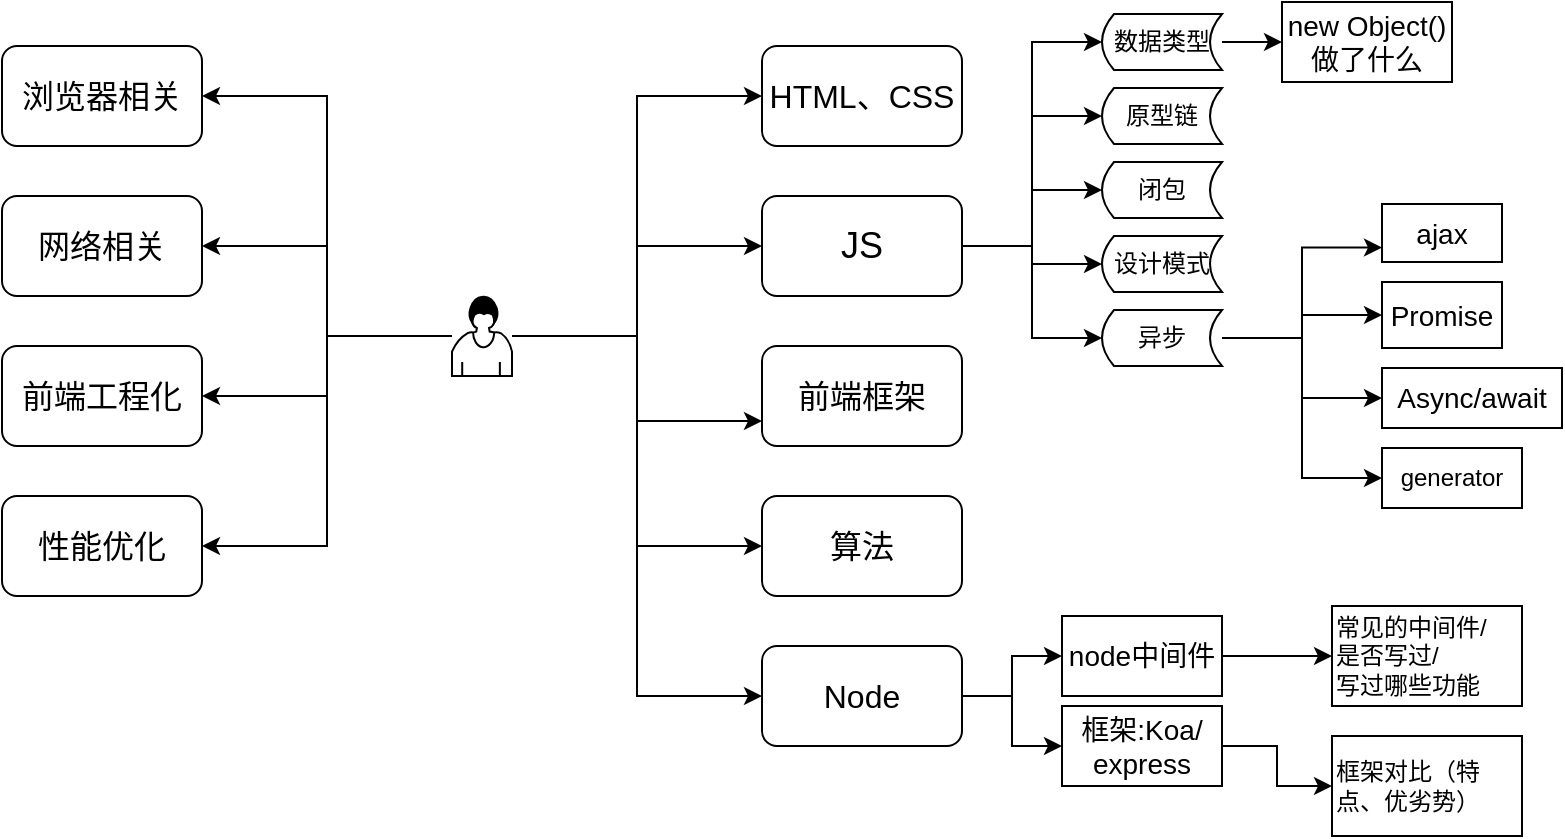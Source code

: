 <mxfile version="12.2.4" pages="1"><diagram id="3JmNVjRgOwbEyBwCLATF" name="Page-1"><mxGraphModel dx="1068" dy="547" grid="1" gridSize="10" guides="1" tooltips="1" connect="1" arrows="1" fold="1" page="1" pageScale="1" pageWidth="827" pageHeight="1169" math="0" shadow="0"><root><mxCell id="0"/><mxCell id="1" parent="0"/><mxCell id="15" style="edgeStyle=orthogonalEdgeStyle;rounded=0;orthogonalLoop=1;jettySize=auto;html=1;entryX=0;entryY=0.5;entryDx=0;entryDy=0;" parent="1" source="11" target="14" edge="1"><mxGeometry relative="1" as="geometry"/></mxCell><mxCell id="17" style="edgeStyle=orthogonalEdgeStyle;rounded=0;orthogonalLoop=1;jettySize=auto;html=1;entryX=0;entryY=0.5;entryDx=0;entryDy=0;" parent="1" source="11" target="16" edge="1"><mxGeometry relative="1" as="geometry"/></mxCell><mxCell id="19" style="edgeStyle=orthogonalEdgeStyle;rounded=0;orthogonalLoop=1;jettySize=auto;html=1;entryX=0;entryY=0.75;entryDx=0;entryDy=0;" parent="1" source="11" target="18" edge="1"><mxGeometry relative="1" as="geometry"/></mxCell><mxCell id="21" style="edgeStyle=orthogonalEdgeStyle;rounded=0;orthogonalLoop=1;jettySize=auto;html=1;entryX=1;entryY=0.5;entryDx=0;entryDy=0;" parent="1" source="11" target="20" edge="1"><mxGeometry relative="1" as="geometry"/></mxCell><mxCell id="23" style="edgeStyle=orthogonalEdgeStyle;rounded=0;orthogonalLoop=1;jettySize=auto;html=1;entryX=0;entryY=0.5;entryDx=0;entryDy=0;" parent="1" source="11" target="22" edge="1"><mxGeometry relative="1" as="geometry"/></mxCell><mxCell id="25" style="edgeStyle=orthogonalEdgeStyle;rounded=0;orthogonalLoop=1;jettySize=auto;html=1;entryX=1;entryY=0.5;entryDx=0;entryDy=0;" parent="1" source="11" target="24" edge="1"><mxGeometry relative="1" as="geometry"/></mxCell><mxCell id="27" style="edgeStyle=orthogonalEdgeStyle;rounded=0;orthogonalLoop=1;jettySize=auto;html=1;entryX=1;entryY=0.5;entryDx=0;entryDy=0;" parent="1" source="11" target="26" edge="1"><mxGeometry relative="1" as="geometry"/></mxCell><mxCell id="29" style="edgeStyle=orthogonalEdgeStyle;rounded=0;orthogonalLoop=1;jettySize=auto;html=1;entryX=1;entryY=0.5;entryDx=0;entryDy=0;" parent="1" source="11" target="28" edge="1"><mxGeometry relative="1" as="geometry"/></mxCell><mxCell id="51" style="edgeStyle=orthogonalEdgeStyle;rounded=0;orthogonalLoop=1;jettySize=auto;html=1;entryX=0;entryY=0.5;entryDx=0;entryDy=0;" parent="1" source="11" target="50" edge="1"><mxGeometry relative="1" as="geometry"/></mxCell><mxCell id="11" value="" style="shape=mxgraph.bpmn.user_task;html=1;outlineConnect=0;" parent="1" vertex="1"><mxGeometry x="395" y="320" width="30" height="40" as="geometry"/></mxCell><mxCell id="35" style="edgeStyle=orthogonalEdgeStyle;rounded=0;orthogonalLoop=1;jettySize=auto;html=1;exitX=1;exitY=0.5;exitDx=0;exitDy=0;" parent="1" source="14" target="34" edge="1"><mxGeometry relative="1" as="geometry"/></mxCell><mxCell id="37" style="edgeStyle=orthogonalEdgeStyle;rounded=0;orthogonalLoop=1;jettySize=auto;html=1;entryX=0;entryY=0.5;entryDx=0;entryDy=0;" parent="1" source="14" target="36" edge="1"><mxGeometry relative="1" as="geometry"/></mxCell><mxCell id="40" style="edgeStyle=orthogonalEdgeStyle;rounded=0;orthogonalLoop=1;jettySize=auto;html=1;entryX=0;entryY=0.5;entryDx=0;entryDy=0;" parent="1" source="14" target="38" edge="1"><mxGeometry relative="1" as="geometry"/></mxCell><mxCell id="62" style="edgeStyle=orthogonalEdgeStyle;rounded=0;orthogonalLoop=1;jettySize=auto;html=1;entryX=0;entryY=0.5;entryDx=0;entryDy=0;" parent="1" source="14" target="61" edge="1"><mxGeometry relative="1" as="geometry"/></mxCell><mxCell id="64" style="edgeStyle=orthogonalEdgeStyle;rounded=0;orthogonalLoop=1;jettySize=auto;html=1;entryX=0;entryY=0.5;entryDx=0;entryDy=0;" parent="1" source="14" target="63" edge="1"><mxGeometry relative="1" as="geometry"/></mxCell><mxCell id="14" value="&lt;font style=&quot;font-size: 18px&quot;&gt;JS&lt;/font&gt;" style="rounded=1;whiteSpace=wrap;html=1;" parent="1" vertex="1"><mxGeometry x="550" y="270" width="100" height="50" as="geometry"/></mxCell><mxCell id="16" value="&lt;font style=&quot;font-size: 16px&quot;&gt;HTML、CSS&lt;/font&gt;" style="rounded=1;whiteSpace=wrap;html=1;" parent="1" vertex="1"><mxGeometry x="550" y="195" width="100" height="50" as="geometry"/></mxCell><mxCell id="18" value="&lt;font style=&quot;font-size: 16px&quot;&gt;前端框架&lt;/font&gt;" style="rounded=1;whiteSpace=wrap;html=1;" parent="1" vertex="1"><mxGeometry x="550" y="345" width="100" height="50" as="geometry"/></mxCell><mxCell id="20" value="&lt;font style=&quot;font-size: 16px&quot;&gt;浏览器相关&lt;/font&gt;" style="rounded=1;whiteSpace=wrap;html=1;" parent="1" vertex="1"><mxGeometry x="170" y="195" width="100" height="50" as="geometry"/></mxCell><mxCell id="22" value="&lt;font style=&quot;font-size: 16px&quot;&gt;算法&lt;/font&gt;" style="rounded=1;whiteSpace=wrap;html=1;" parent="1" vertex="1"><mxGeometry x="550" y="420" width="100" height="50" as="geometry"/></mxCell><mxCell id="24" value="&lt;font style=&quot;font-size: 16px&quot;&gt;前端工程化&lt;/font&gt;" style="rounded=1;whiteSpace=wrap;html=1;" parent="1" vertex="1"><mxGeometry x="170" y="345" width="100" height="50" as="geometry"/></mxCell><mxCell id="26" value="&lt;font style=&quot;font-size: 16px&quot;&gt;网络相关&lt;/font&gt;" style="rounded=1;whiteSpace=wrap;html=1;" parent="1" vertex="1"><mxGeometry x="170" y="270" width="100" height="50" as="geometry"/></mxCell><mxCell id="28" value="&lt;font style=&quot;font-size: 16px&quot;&gt;性能优化&lt;/font&gt;" style="rounded=1;whiteSpace=wrap;html=1;" parent="1" vertex="1"><mxGeometry x="170" y="420" width="100" height="50" as="geometry"/></mxCell><mxCell id="34" value="闭包" style="shape=dataStorage;whiteSpace=wrap;html=1;rotation=0;" parent="1" vertex="1"><mxGeometry x="720" y="253" width="60" height="28" as="geometry"/></mxCell><mxCell id="36" value="设计模式" style="shape=dataStorage;whiteSpace=wrap;html=1;rotation=0;" parent="1" vertex="1"><mxGeometry x="720" y="290" width="60" height="28" as="geometry"/></mxCell><mxCell id="46" style="edgeStyle=orthogonalEdgeStyle;rounded=0;orthogonalLoop=1;jettySize=auto;html=1;entryX=0;entryY=0.75;entryDx=0;entryDy=0;" parent="1" source="38" target="42" edge="1"><mxGeometry relative="1" as="geometry"/></mxCell><mxCell id="47" style="edgeStyle=orthogonalEdgeStyle;rounded=0;orthogonalLoop=1;jettySize=auto;html=1;entryX=0;entryY=0.5;entryDx=0;entryDy=0;" parent="1" source="38" target="43" edge="1"><mxGeometry relative="1" as="geometry"/></mxCell><mxCell id="48" style="edgeStyle=orthogonalEdgeStyle;rounded=0;orthogonalLoop=1;jettySize=auto;html=1;entryX=0;entryY=0.5;entryDx=0;entryDy=0;" parent="1" source="38" target="44" edge="1"><mxGeometry relative="1" as="geometry"/></mxCell><mxCell id="49" style="edgeStyle=orthogonalEdgeStyle;rounded=0;orthogonalLoop=1;jettySize=auto;html=1;entryX=0;entryY=0.5;entryDx=0;entryDy=0;" parent="1" source="38" target="45" edge="1"><mxGeometry relative="1" as="geometry"/></mxCell><mxCell id="38" value="异步" style="shape=dataStorage;whiteSpace=wrap;html=1;rotation=0;" parent="1" vertex="1"><mxGeometry x="720" y="327" width="60" height="28" as="geometry"/></mxCell><mxCell id="42" value="&lt;font style=&quot;font-size: 14px&quot;&gt;ajax&lt;/font&gt;" style="rounded=0;whiteSpace=wrap;html=1;" parent="1" vertex="1"><mxGeometry x="860" y="274" width="60" height="29" as="geometry"/></mxCell><mxCell id="43" value="&lt;font style=&quot;font-size: 14px&quot;&gt;Promise&lt;/font&gt;" style="rounded=0;whiteSpace=wrap;html=1;" parent="1" vertex="1"><mxGeometry x="860" y="313" width="60" height="33" as="geometry"/></mxCell><mxCell id="44" value="&lt;font style=&quot;font-size: 14px&quot;&gt;Async/await&lt;/font&gt;" style="rounded=0;whiteSpace=wrap;html=1;" parent="1" vertex="1"><mxGeometry x="860" y="356" width="90" height="30" as="geometry"/></mxCell><mxCell id="45" value="generator" style="rounded=0;whiteSpace=wrap;html=1;" parent="1" vertex="1"><mxGeometry x="860" y="396" width="70" height="30" as="geometry"/></mxCell><mxCell id="53" style="edgeStyle=orthogonalEdgeStyle;rounded=0;orthogonalLoop=1;jettySize=auto;html=1;exitX=1;exitY=0.5;exitDx=0;exitDy=0;entryX=0;entryY=0.5;entryDx=0;entryDy=0;" parent="1" source="50" target="54" edge="1"><mxGeometry relative="1" as="geometry"><mxPoint x="720" y="518" as="targetPoint"/></mxGeometry></mxCell><mxCell id="58" style="edgeStyle=orthogonalEdgeStyle;rounded=0;orthogonalLoop=1;jettySize=auto;html=1;entryX=0;entryY=0.5;entryDx=0;entryDy=0;" parent="1" source="50" target="55" edge="1"><mxGeometry relative="1" as="geometry"/></mxCell><mxCell id="50" value="&lt;font style=&quot;font-size: 16px&quot;&gt;Node&lt;/font&gt;" style="rounded=1;whiteSpace=wrap;html=1;" parent="1" vertex="1"><mxGeometry x="550" y="495" width="100" height="50" as="geometry"/></mxCell><mxCell id="60" style="edgeStyle=orthogonalEdgeStyle;rounded=0;orthogonalLoop=1;jettySize=auto;html=1;exitX=1;exitY=0.5;exitDx=0;exitDy=0;entryX=0;entryY=0.5;entryDx=0;entryDy=0;" parent="1" source="54" target="59" edge="1"><mxGeometry relative="1" as="geometry"/></mxCell><mxCell id="54" value="&lt;font style=&quot;font-size: 14px&quot;&gt;框架:Koa/ express&lt;/font&gt;" style="rounded=0;whiteSpace=wrap;html=1;" parent="1" vertex="1"><mxGeometry x="700" y="525" width="80" height="40" as="geometry"/></mxCell><mxCell id="57" style="edgeStyle=orthogonalEdgeStyle;rounded=0;orthogonalLoop=1;jettySize=auto;html=1;entryX=0;entryY=0.5;entryDx=0;entryDy=0;" parent="1" source="55" target="56" edge="1"><mxGeometry relative="1" as="geometry"/></mxCell><mxCell id="55" value="&lt;font style=&quot;font-size: 14px&quot;&gt;node中间件&lt;/font&gt;" style="rounded=0;whiteSpace=wrap;html=1;" parent="1" vertex="1"><mxGeometry x="700" y="480" width="80" height="40" as="geometry"/></mxCell><mxCell id="56" value="&lt;span&gt;常见的中间件/&lt;br&gt;是否写过/&lt;br&gt;写过哪些功能&lt;br&gt;&lt;/span&gt;" style="rounded=0;whiteSpace=wrap;html=1;align=left;" parent="1" vertex="1"><mxGeometry x="835" y="475" width="95" height="50" as="geometry"/></mxCell><mxCell id="59" value="&lt;span&gt;框架对比（特点、优劣势）&lt;br&gt;&lt;/span&gt;" style="rounded=0;whiteSpace=wrap;html=1;align=left;" parent="1" vertex="1"><mxGeometry x="835" y="540" width="95" height="50" as="geometry"/></mxCell><mxCell id="61" value="原型链" style="shape=dataStorage;whiteSpace=wrap;html=1;rotation=0;" parent="1" vertex="1"><mxGeometry x="720" y="216" width="60" height="28" as="geometry"/></mxCell><mxCell id="66" style="edgeStyle=orthogonalEdgeStyle;rounded=0;orthogonalLoop=1;jettySize=auto;html=1;entryX=0;entryY=0.5;entryDx=0;entryDy=0;" parent="1" source="63" target="65" edge="1"><mxGeometry relative="1" as="geometry"/></mxCell><mxCell id="63" value="数据类型" style="shape=dataStorage;whiteSpace=wrap;html=1;rotation=0;" parent="1" vertex="1"><mxGeometry x="720" y="179" width="60" height="28" as="geometry"/></mxCell><mxCell id="65" value="&lt;span style=&quot;font-size: 14px&quot;&gt;new Object() 做了什么&lt;/span&gt;" style="rounded=0;whiteSpace=wrap;html=1;" parent="1" vertex="1"><mxGeometry x="810" y="173" width="85" height="40" as="geometry"/></mxCell></root></mxGraphModel></diagram></mxfile>